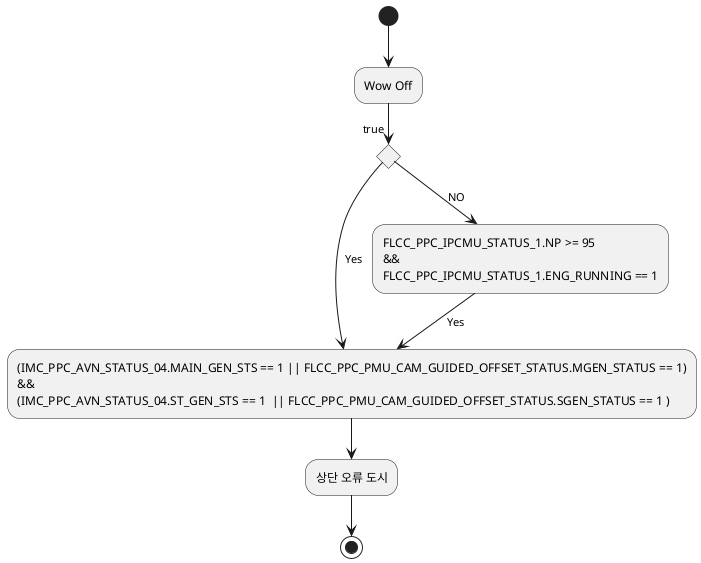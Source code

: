 @startuml

(*) --> "Wow Off"
If "true" then
--> [Yes] "(IMC_PPC_AVN_STATUS_04.MAIN_GEN_STS == 1 || FLCC_PPC_PMU_CAM_GUIDED_OFFSET_STATUS.MGEN_STATUS == 1) 
&& 
(IMC_PPC_AVN_STATUS_04.ST_GEN_STS == 1  || FLCC_PPC_PMU_CAM_GUIDED_OFFSET_STATUS.SGEN_STATUS == 1 )"
else
--> [NO]"FLCC_PPC_IPCMU_STATUS_1.NP >= 95 
&&
FLCC_PPC_IPCMU_STATUS_1.ENG_RUNNING == 1"
Endif
--> [Yes] "(IMC_PPC_AVN_STATUS_04.MAIN_GEN_STS == 1 || FLCC_PPC_PMU_CAM_GUIDED_OFFSET_STATUS.MGEN_STATUS == 1) 
&& 
(IMC_PPC_AVN_STATUS_04.ST_GEN_STS == 1  || FLCC_PPC_PMU_CAM_GUIDED_OFFSET_STATUS.SGEN_STATUS == 1 )"
-->"상단 오류 도시"
-->(*)

@enduml